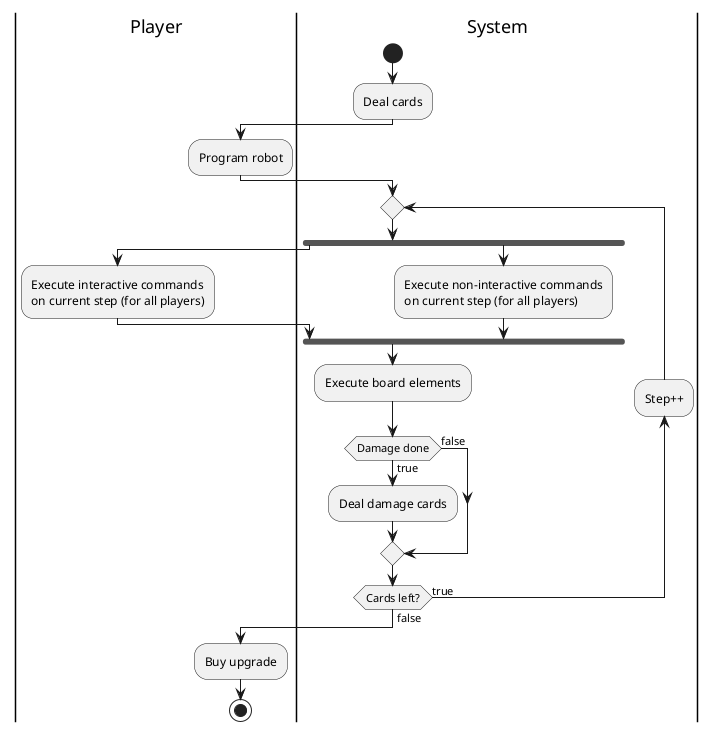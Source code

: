@startuml
'https://plantuml.com/activity-diagram-beta

|Player|
|System|
start
|System|
:Deal cards;
|Player|
:Program robot;
|System|
repeat
fork
|Player|
:Execute interactive commands
on current step (for all players);
|System|
fork again
:Execute non-interactive commands
on current step (for all players);

end fork
:Execute board elements;

if (Damage done) then (true)
:Deal damage cards;

else (false)

endif
backward:Step++;
repeat while (Cards left?) is (true) not (false)

|Player|
:Buy upgrade;

stop

@enduml

